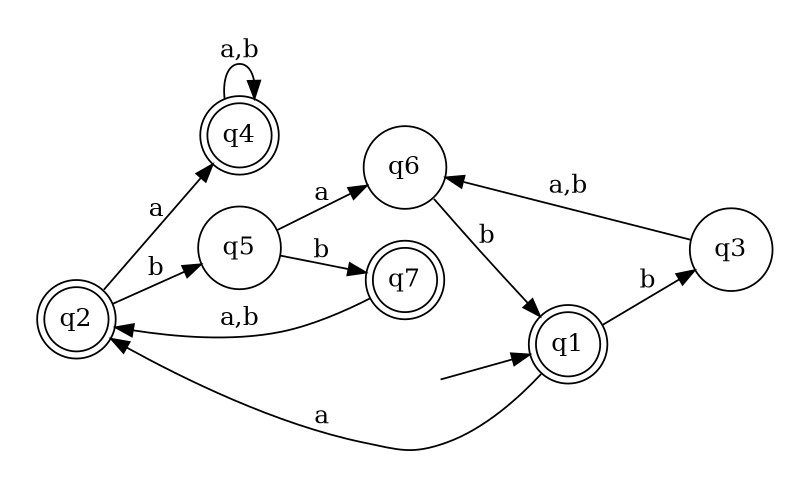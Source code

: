digraph {
	rankdir=LR;
	margin=0.2;
	size=5;
	node [margin=0.1 shape=circle];
	q2[margin=0 shape=doublecircle];
	q4[margin=0 shape=doublecircle];
	q1[margin=0 shape=doublecircle];
	q7[margin=0 shape=doublecircle];
	" "[color=white width=0];
	" " -> q1;
	q1 -> q2[label = "a"];
	q1 -> q3[label = "b"];
	q2 -> q4[label = "a"];
	q2 -> q5[label = "b"];
	q3 -> q6[label = "a,b"];
	q4 -> q4[label = "a,b"];
	q5 -> q6[label = "a"];
	q5 -> q7[label = "b"];
	q6 -> q1[label = "b"];
	q7 -> q2[label = "a,b"];
}